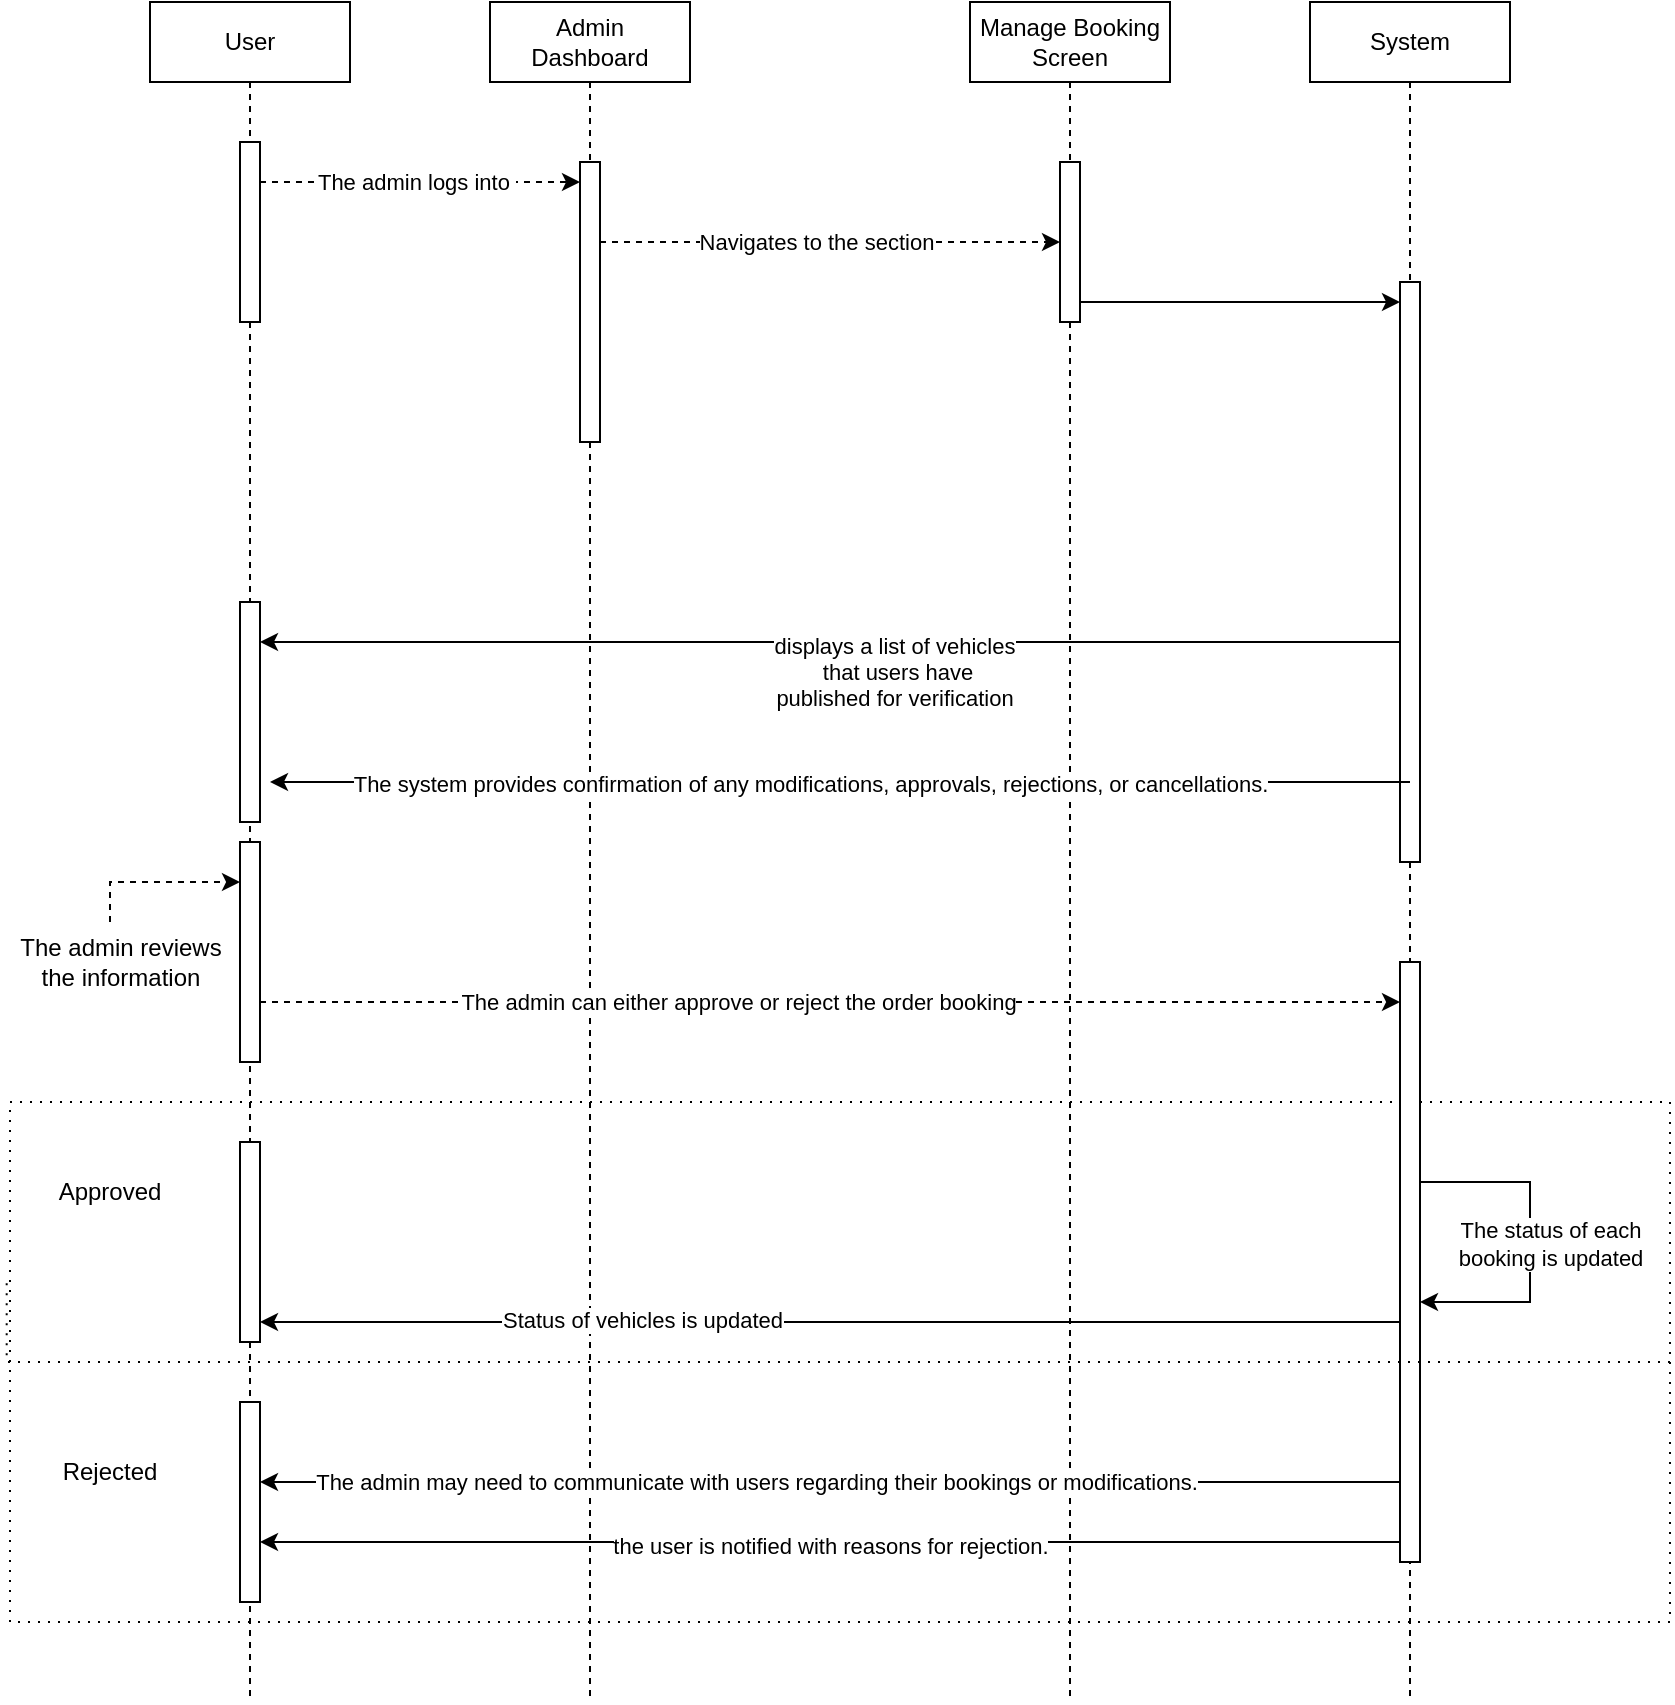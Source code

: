 <mxfile version="22.0.2" type="device">
  <diagram name="Page-1" id="epjFnFBtZRvfnvlZxR21">
    <mxGraphModel dx="1098" dy="838" grid="1" gridSize="10" guides="1" tooltips="1" connect="1" arrows="1" fold="1" page="1" pageScale="1" pageWidth="850" pageHeight="1100" math="0" shadow="0">
      <root>
        <mxCell id="0" />
        <mxCell id="1" parent="0" />
        <mxCell id="rk0PXu9uPUTPFfe5B9_g-1" value="" style="rounded=0;whiteSpace=wrap;html=1;dashed=1;dashPattern=1 4;" vertex="1" parent="1">
          <mxGeometry x="50" y="800" width="830" height="260" as="geometry" />
        </mxCell>
        <mxCell id="rk0PXu9uPUTPFfe5B9_g-2" value="User" style="shape=umlLifeline;perimeter=lifelinePerimeter;whiteSpace=wrap;html=1;container=0;dropTarget=0;collapsible=0;recursiveResize=0;outlineConnect=0;portConstraint=eastwest;newEdgeStyle={&quot;edgeStyle&quot;:&quot;elbowEdgeStyle&quot;,&quot;elbow&quot;:&quot;vertical&quot;,&quot;curved&quot;:0,&quot;rounded&quot;:0};" vertex="1" parent="1">
          <mxGeometry x="120" y="250" width="100" height="850" as="geometry" />
        </mxCell>
        <mxCell id="rk0PXu9uPUTPFfe5B9_g-3" value="" style="html=1;points=[];perimeter=orthogonalPerimeter;outlineConnect=0;targetShapes=umlLifeline;portConstraint=eastwest;newEdgeStyle={&quot;edgeStyle&quot;:&quot;elbowEdgeStyle&quot;,&quot;elbow&quot;:&quot;vertical&quot;,&quot;curved&quot;:0,&quot;rounded&quot;:0};" vertex="1" parent="rk0PXu9uPUTPFfe5B9_g-2">
          <mxGeometry x="45" y="70" width="10" height="90" as="geometry" />
        </mxCell>
        <mxCell id="rk0PXu9uPUTPFfe5B9_g-6" value="" style="html=1;points=[];perimeter=orthogonalPerimeter;outlineConnect=0;targetShapes=umlLifeline;portConstraint=eastwest;newEdgeStyle={&quot;edgeStyle&quot;:&quot;elbowEdgeStyle&quot;,&quot;elbow&quot;:&quot;vertical&quot;,&quot;curved&quot;:0,&quot;rounded&quot;:0};" vertex="1" parent="rk0PXu9uPUTPFfe5B9_g-2">
          <mxGeometry x="45" y="300" width="10" height="110" as="geometry" />
        </mxCell>
        <mxCell id="rk0PXu9uPUTPFfe5B9_g-7" value="" style="html=1;points=[];perimeter=orthogonalPerimeter;outlineConnect=0;targetShapes=umlLifeline;portConstraint=eastwest;newEdgeStyle={&quot;edgeStyle&quot;:&quot;elbowEdgeStyle&quot;,&quot;elbow&quot;:&quot;vertical&quot;,&quot;curved&quot;:0,&quot;rounded&quot;:0};" vertex="1" parent="rk0PXu9uPUTPFfe5B9_g-2">
          <mxGeometry x="45" y="420" width="10" height="110" as="geometry" />
        </mxCell>
        <mxCell id="rk0PXu9uPUTPFfe5B9_g-8" value="" style="html=1;points=[];perimeter=orthogonalPerimeter;outlineConnect=0;targetShapes=umlLifeline;portConstraint=eastwest;newEdgeStyle={&quot;edgeStyle&quot;:&quot;elbowEdgeStyle&quot;,&quot;elbow&quot;:&quot;vertical&quot;,&quot;curved&quot;:0,&quot;rounded&quot;:0};" vertex="1" parent="rk0PXu9uPUTPFfe5B9_g-2">
          <mxGeometry x="45" y="570" width="10" height="100" as="geometry" />
        </mxCell>
        <mxCell id="rk0PXu9uPUTPFfe5B9_g-9" value="" style="html=1;points=[];perimeter=orthogonalPerimeter;outlineConnect=0;targetShapes=umlLifeline;portConstraint=eastwest;newEdgeStyle={&quot;edgeStyle&quot;:&quot;elbowEdgeStyle&quot;,&quot;elbow&quot;:&quot;vertical&quot;,&quot;curved&quot;:0,&quot;rounded&quot;:0};" vertex="1" parent="rk0PXu9uPUTPFfe5B9_g-2">
          <mxGeometry x="45" y="700" width="10" height="100" as="geometry" />
        </mxCell>
        <mxCell id="rk0PXu9uPUTPFfe5B9_g-10" value="Admin&lt;br&gt;Dashboard" style="shape=umlLifeline;perimeter=lifelinePerimeter;whiteSpace=wrap;html=1;container=0;dropTarget=0;collapsible=0;recursiveResize=0;outlineConnect=0;portConstraint=eastwest;newEdgeStyle={&quot;edgeStyle&quot;:&quot;elbowEdgeStyle&quot;,&quot;elbow&quot;:&quot;vertical&quot;,&quot;curved&quot;:0,&quot;rounded&quot;:0};" vertex="1" parent="1">
          <mxGeometry x="290" y="250" width="100" height="850" as="geometry" />
        </mxCell>
        <mxCell id="rk0PXu9uPUTPFfe5B9_g-11" value="" style="html=1;points=[];perimeter=orthogonalPerimeter;outlineConnect=0;targetShapes=umlLifeline;portConstraint=eastwest;newEdgeStyle={&quot;edgeStyle&quot;:&quot;elbowEdgeStyle&quot;,&quot;elbow&quot;:&quot;vertical&quot;,&quot;curved&quot;:0,&quot;rounded&quot;:0};" vertex="1" parent="rk0PXu9uPUTPFfe5B9_g-10">
          <mxGeometry x="45" y="80" width="10" height="140" as="geometry" />
        </mxCell>
        <mxCell id="rk0PXu9uPUTPFfe5B9_g-12" value="Manage Booking&lt;br&gt;Screen" style="shape=umlLifeline;perimeter=lifelinePerimeter;whiteSpace=wrap;html=1;container=0;dropTarget=0;collapsible=0;recursiveResize=0;outlineConnect=0;portConstraint=eastwest;newEdgeStyle={&quot;edgeStyle&quot;:&quot;elbowEdgeStyle&quot;,&quot;elbow&quot;:&quot;vertical&quot;,&quot;curved&quot;:0,&quot;rounded&quot;:0};" vertex="1" parent="1">
          <mxGeometry x="530" y="250" width="100" height="850" as="geometry" />
        </mxCell>
        <mxCell id="rk0PXu9uPUTPFfe5B9_g-13" value="" style="html=1;points=[];perimeter=orthogonalPerimeter;outlineConnect=0;targetShapes=umlLifeline;portConstraint=eastwest;newEdgeStyle={&quot;edgeStyle&quot;:&quot;elbowEdgeStyle&quot;,&quot;elbow&quot;:&quot;vertical&quot;,&quot;curved&quot;:0,&quot;rounded&quot;:0};" vertex="1" parent="rk0PXu9uPUTPFfe5B9_g-12">
          <mxGeometry x="45" y="80" width="10" height="80" as="geometry" />
        </mxCell>
        <mxCell id="rk0PXu9uPUTPFfe5B9_g-16" value="System" style="shape=umlLifeline;perimeter=lifelinePerimeter;whiteSpace=wrap;html=1;container=0;dropTarget=0;collapsible=0;recursiveResize=0;outlineConnect=0;portConstraint=eastwest;newEdgeStyle={&quot;edgeStyle&quot;:&quot;elbowEdgeStyle&quot;,&quot;elbow&quot;:&quot;vertical&quot;,&quot;curved&quot;:0,&quot;rounded&quot;:0};" vertex="1" parent="1">
          <mxGeometry x="700" y="250" width="100" height="850" as="geometry" />
        </mxCell>
        <mxCell id="rk0PXu9uPUTPFfe5B9_g-17" value="" style="html=1;points=[];perimeter=orthogonalPerimeter;outlineConnect=0;targetShapes=umlLifeline;portConstraint=eastwest;newEdgeStyle={&quot;edgeStyle&quot;:&quot;elbowEdgeStyle&quot;,&quot;elbow&quot;:&quot;vertical&quot;,&quot;curved&quot;:0,&quot;rounded&quot;:0};" vertex="1" parent="rk0PXu9uPUTPFfe5B9_g-16">
          <mxGeometry x="45" y="140" width="10" height="290" as="geometry" />
        </mxCell>
        <mxCell id="rk0PXu9uPUTPFfe5B9_g-18" value="" style="html=1;points=[];perimeter=orthogonalPerimeter;outlineConnect=0;targetShapes=umlLifeline;portConstraint=eastwest;newEdgeStyle={&quot;edgeStyle&quot;:&quot;elbowEdgeStyle&quot;,&quot;elbow&quot;:&quot;vertical&quot;,&quot;curved&quot;:0,&quot;rounded&quot;:0};" vertex="1" parent="rk0PXu9uPUTPFfe5B9_g-16">
          <mxGeometry x="45" y="480" width="10" height="300" as="geometry" />
        </mxCell>
        <mxCell id="rk0PXu9uPUTPFfe5B9_g-19" style="edgeStyle=elbowEdgeStyle;rounded=0;orthogonalLoop=1;jettySize=auto;html=1;elbow=vertical;curved=0;dashed=1;" edge="1" parent="1">
          <mxGeometry relative="1" as="geometry">
            <mxPoint x="175" y="339.996" as="sourcePoint" />
            <mxPoint x="335" y="340" as="targetPoint" />
          </mxGeometry>
        </mxCell>
        <mxCell id="rk0PXu9uPUTPFfe5B9_g-20" value="The admin logs into&amp;nbsp;" style="edgeLabel;html=1;align=center;verticalAlign=middle;resizable=0;points=[];" vertex="1" connectable="0" parent="rk0PXu9uPUTPFfe5B9_g-19">
          <mxGeometry x="-0.413" y="4" relative="1" as="geometry">
            <mxPoint x="31" y="4" as="offset" />
          </mxGeometry>
        </mxCell>
        <mxCell id="rk0PXu9uPUTPFfe5B9_g-21" style="edgeStyle=elbowEdgeStyle;rounded=0;orthogonalLoop=1;jettySize=auto;html=1;elbow=vertical;curved=0;dashed=1;" edge="1" parent="1" source="rk0PXu9uPUTPFfe5B9_g-11" target="rk0PXu9uPUTPFfe5B9_g-13">
          <mxGeometry relative="1" as="geometry" />
        </mxCell>
        <mxCell id="rk0PXu9uPUTPFfe5B9_g-22" value="Navigates to the section" style="edgeLabel;html=1;align=center;verticalAlign=middle;resizable=0;points=[];" vertex="1" connectable="0" parent="rk0PXu9uPUTPFfe5B9_g-21">
          <mxGeometry x="-0.377" y="1" relative="1" as="geometry">
            <mxPoint x="36" y="1" as="offset" />
          </mxGeometry>
        </mxCell>
        <mxCell id="rk0PXu9uPUTPFfe5B9_g-23" style="edgeStyle=elbowEdgeStyle;rounded=0;orthogonalLoop=1;jettySize=auto;html=1;elbow=vertical;curved=0;" edge="1" parent="1" source="rk0PXu9uPUTPFfe5B9_g-13" target="rk0PXu9uPUTPFfe5B9_g-17">
          <mxGeometry relative="1" as="geometry">
            <Array as="points">
              <mxPoint x="640" y="400" />
              <mxPoint x="613" y="410" />
            </Array>
          </mxGeometry>
        </mxCell>
        <mxCell id="rk0PXu9uPUTPFfe5B9_g-24" style="edgeStyle=elbowEdgeStyle;rounded=0;orthogonalLoop=1;jettySize=auto;html=1;elbow=vertical;curved=0;" edge="1" parent="1" source="rk0PXu9uPUTPFfe5B9_g-17" target="rk0PXu9uPUTPFfe5B9_g-6">
          <mxGeometry relative="1" as="geometry">
            <mxPoint x="585" y="540" as="targetPoint" />
            <Array as="points">
              <mxPoint x="460" y="570" />
            </Array>
          </mxGeometry>
        </mxCell>
        <mxCell id="rk0PXu9uPUTPFfe5B9_g-25" value="displays a list of vehicles&lt;br&gt;&amp;nbsp;that users have &lt;br&gt;published for verification" style="edgeLabel;html=1;align=center;verticalAlign=middle;resizable=0;points=[];" vertex="1" connectable="0" parent="rk0PXu9uPUTPFfe5B9_g-24">
          <mxGeometry x="-0.113" y="2" relative="1" as="geometry">
            <mxPoint y="13" as="offset" />
          </mxGeometry>
        </mxCell>
        <mxCell id="rk0PXu9uPUTPFfe5B9_g-27" style="edgeStyle=orthogonalEdgeStyle;rounded=0;orthogonalLoop=1;jettySize=auto;html=1;dashed=1;" edge="1" parent="1" source="rk0PXu9uPUTPFfe5B9_g-28" target="rk0PXu9uPUTPFfe5B9_g-7">
          <mxGeometry relative="1" as="geometry">
            <mxPoint x="160" y="580" as="targetPoint" />
            <Array as="points">
              <mxPoint x="100" y="690" />
            </Array>
          </mxGeometry>
        </mxCell>
        <mxCell id="rk0PXu9uPUTPFfe5B9_g-28" value="The admin reviews &lt;br&gt;the information" style="text;html=1;align=center;verticalAlign=middle;resizable=0;points=[];autosize=1;strokeColor=none;fillColor=none;" vertex="1" parent="1">
          <mxGeometry x="45" y="710" width="120" height="40" as="geometry" />
        </mxCell>
        <mxCell id="rk0PXu9uPUTPFfe5B9_g-29" style="edgeStyle=elbowEdgeStyle;rounded=0;orthogonalLoop=1;jettySize=auto;html=1;elbow=vertical;curved=0;dashed=1;" edge="1" parent="1" source="rk0PXu9uPUTPFfe5B9_g-7" target="rk0PXu9uPUTPFfe5B9_g-18">
          <mxGeometry relative="1" as="geometry">
            <Array as="points">
              <mxPoint x="360" y="750" />
            </Array>
            <mxPoint x="575" y="750" as="targetPoint" />
          </mxGeometry>
        </mxCell>
        <mxCell id="rk0PXu9uPUTPFfe5B9_g-30" value="The admin can either approve or reject the order booking" style="edgeLabel;html=1;align=center;verticalAlign=middle;resizable=0;points=[];" vertex="1" connectable="0" parent="rk0PXu9uPUTPFfe5B9_g-29">
          <mxGeometry x="-0.398" relative="1" as="geometry">
            <mxPoint x="67" as="offset" />
          </mxGeometry>
        </mxCell>
        <mxCell id="rk0PXu9uPUTPFfe5B9_g-33" style="edgeStyle=elbowEdgeStyle;rounded=0;orthogonalLoop=1;jettySize=auto;html=1;elbow=vertical;curved=0;entryX=-0.002;entryY=0.34;entryDx=0;entryDy=0;entryPerimeter=0;dashed=1;dashPattern=1 4;startArrow=none;startFill=0;endArrow=none;endFill=0;exitX=1;exitY=0.5;exitDx=0;exitDy=0;" edge="1" parent="1" source="rk0PXu9uPUTPFfe5B9_g-1" target="rk0PXu9uPUTPFfe5B9_g-1">
          <mxGeometry relative="1" as="geometry">
            <mxPoint x="830" y="890" as="sourcePoint" />
            <mxPoint x="100" y="890" as="targetPoint" />
            <Array as="points">
              <mxPoint x="440" y="930" />
            </Array>
          </mxGeometry>
        </mxCell>
        <mxCell id="rk0PXu9uPUTPFfe5B9_g-34" value="Approved" style="text;html=1;strokeColor=none;fillColor=none;align=center;verticalAlign=middle;whiteSpace=wrap;rounded=0;" vertex="1" parent="1">
          <mxGeometry x="70" y="830" width="60" height="30" as="geometry" />
        </mxCell>
        <mxCell id="rk0PXu9uPUTPFfe5B9_g-35" value="Rejected" style="text;html=1;strokeColor=none;fillColor=none;align=center;verticalAlign=middle;whiteSpace=wrap;rounded=0;" vertex="1" parent="1">
          <mxGeometry x="70" y="970" width="60" height="30" as="geometry" />
        </mxCell>
        <mxCell id="rk0PXu9uPUTPFfe5B9_g-36" style="edgeStyle=elbowEdgeStyle;rounded=0;orthogonalLoop=1;jettySize=auto;html=1;elbow=horizontal;curved=0;" edge="1" parent="1">
          <mxGeometry relative="1" as="geometry">
            <mxPoint x="755" y="840" as="sourcePoint" />
            <mxPoint x="755" y="900" as="targetPoint" />
            <Array as="points">
              <mxPoint x="810" y="840" />
            </Array>
          </mxGeometry>
        </mxCell>
        <mxCell id="rk0PXu9uPUTPFfe5B9_g-37" value="The status of each &lt;br&gt;booking is updated" style="edgeLabel;html=1;align=center;verticalAlign=middle;resizable=0;points=[];" vertex="1" connectable="0" parent="rk0PXu9uPUTPFfe5B9_g-36">
          <mxGeometry x="-0.23" y="3" relative="1" as="geometry">
            <mxPoint x="7" y="20" as="offset" />
          </mxGeometry>
        </mxCell>
        <mxCell id="rk0PXu9uPUTPFfe5B9_g-38" style="edgeStyle=elbowEdgeStyle;rounded=0;orthogonalLoop=1;jettySize=auto;html=1;elbow=vertical;curved=0;" edge="1" parent="1" source="rk0PXu9uPUTPFfe5B9_g-18" target="rk0PXu9uPUTPFfe5B9_g-8">
          <mxGeometry relative="1" as="geometry">
            <Array as="points">
              <mxPoint x="460" y="910" />
            </Array>
          </mxGeometry>
        </mxCell>
        <mxCell id="rk0PXu9uPUTPFfe5B9_g-39" value="Status of vehicles is updated" style="edgeLabel;html=1;align=center;verticalAlign=middle;resizable=0;points=[];" vertex="1" connectable="0" parent="rk0PXu9uPUTPFfe5B9_g-38">
          <mxGeometry x="0.33" y="-1" relative="1" as="geometry">
            <mxPoint as="offset" />
          </mxGeometry>
        </mxCell>
        <mxCell id="rk0PXu9uPUTPFfe5B9_g-40" style="edgeStyle=elbowEdgeStyle;rounded=0;orthogonalLoop=1;jettySize=auto;html=1;elbow=vertical;curved=0;" edge="1" parent="1" source="rk0PXu9uPUTPFfe5B9_g-18" target="rk0PXu9uPUTPFfe5B9_g-9">
          <mxGeometry relative="1" as="geometry">
            <Array as="points">
              <mxPoint x="460" y="1020" />
            </Array>
          </mxGeometry>
        </mxCell>
        <mxCell id="rk0PXu9uPUTPFfe5B9_g-41" value="the user is notified with reasons for rejection." style="edgeLabel;html=1;align=center;verticalAlign=middle;resizable=0;points=[];" vertex="1" connectable="0" parent="rk0PXu9uPUTPFfe5B9_g-40">
          <mxGeometry x="0.231" y="2" relative="1" as="geometry">
            <mxPoint x="66" as="offset" />
          </mxGeometry>
        </mxCell>
        <mxCell id="rk0PXu9uPUTPFfe5B9_g-42" style="edgeStyle=elbowEdgeStyle;rounded=0;orthogonalLoop=1;jettySize=auto;html=1;elbow=vertical;curved=0;" edge="1" parent="1">
          <mxGeometry relative="1" as="geometry">
            <mxPoint x="750" y="640" as="sourcePoint" />
            <mxPoint x="180" y="640" as="targetPoint" />
            <Array as="points">
              <mxPoint x="475" y="640" />
            </Array>
          </mxGeometry>
        </mxCell>
        <mxCell id="rk0PXu9uPUTPFfe5B9_g-43" value="The system provides confirmation of any modifications, approvals, rejections, or cancellations." style="edgeLabel;html=1;align=center;verticalAlign=middle;resizable=0;points=[];" vertex="1" connectable="0" parent="rk0PXu9uPUTPFfe5B9_g-42">
          <mxGeometry x="0.053" y="1" relative="1" as="geometry">
            <mxPoint as="offset" />
          </mxGeometry>
        </mxCell>
        <mxCell id="rk0PXu9uPUTPFfe5B9_g-45" style="edgeStyle=elbowEdgeStyle;rounded=0;orthogonalLoop=1;jettySize=auto;html=1;elbow=vertical;curved=0;" edge="1" parent="1" source="rk0PXu9uPUTPFfe5B9_g-18" target="rk0PXu9uPUTPFfe5B9_g-9">
          <mxGeometry relative="1" as="geometry" />
        </mxCell>
        <mxCell id="rk0PXu9uPUTPFfe5B9_g-46" value="The admin may need to communicate with users regarding their bookings or modifications." style="edgeLabel;html=1;align=center;verticalAlign=middle;resizable=0;points=[];" vertex="1" connectable="0" parent="rk0PXu9uPUTPFfe5B9_g-45">
          <mxGeometry x="0.13" relative="1" as="geometry">
            <mxPoint as="offset" />
          </mxGeometry>
        </mxCell>
      </root>
    </mxGraphModel>
  </diagram>
</mxfile>
